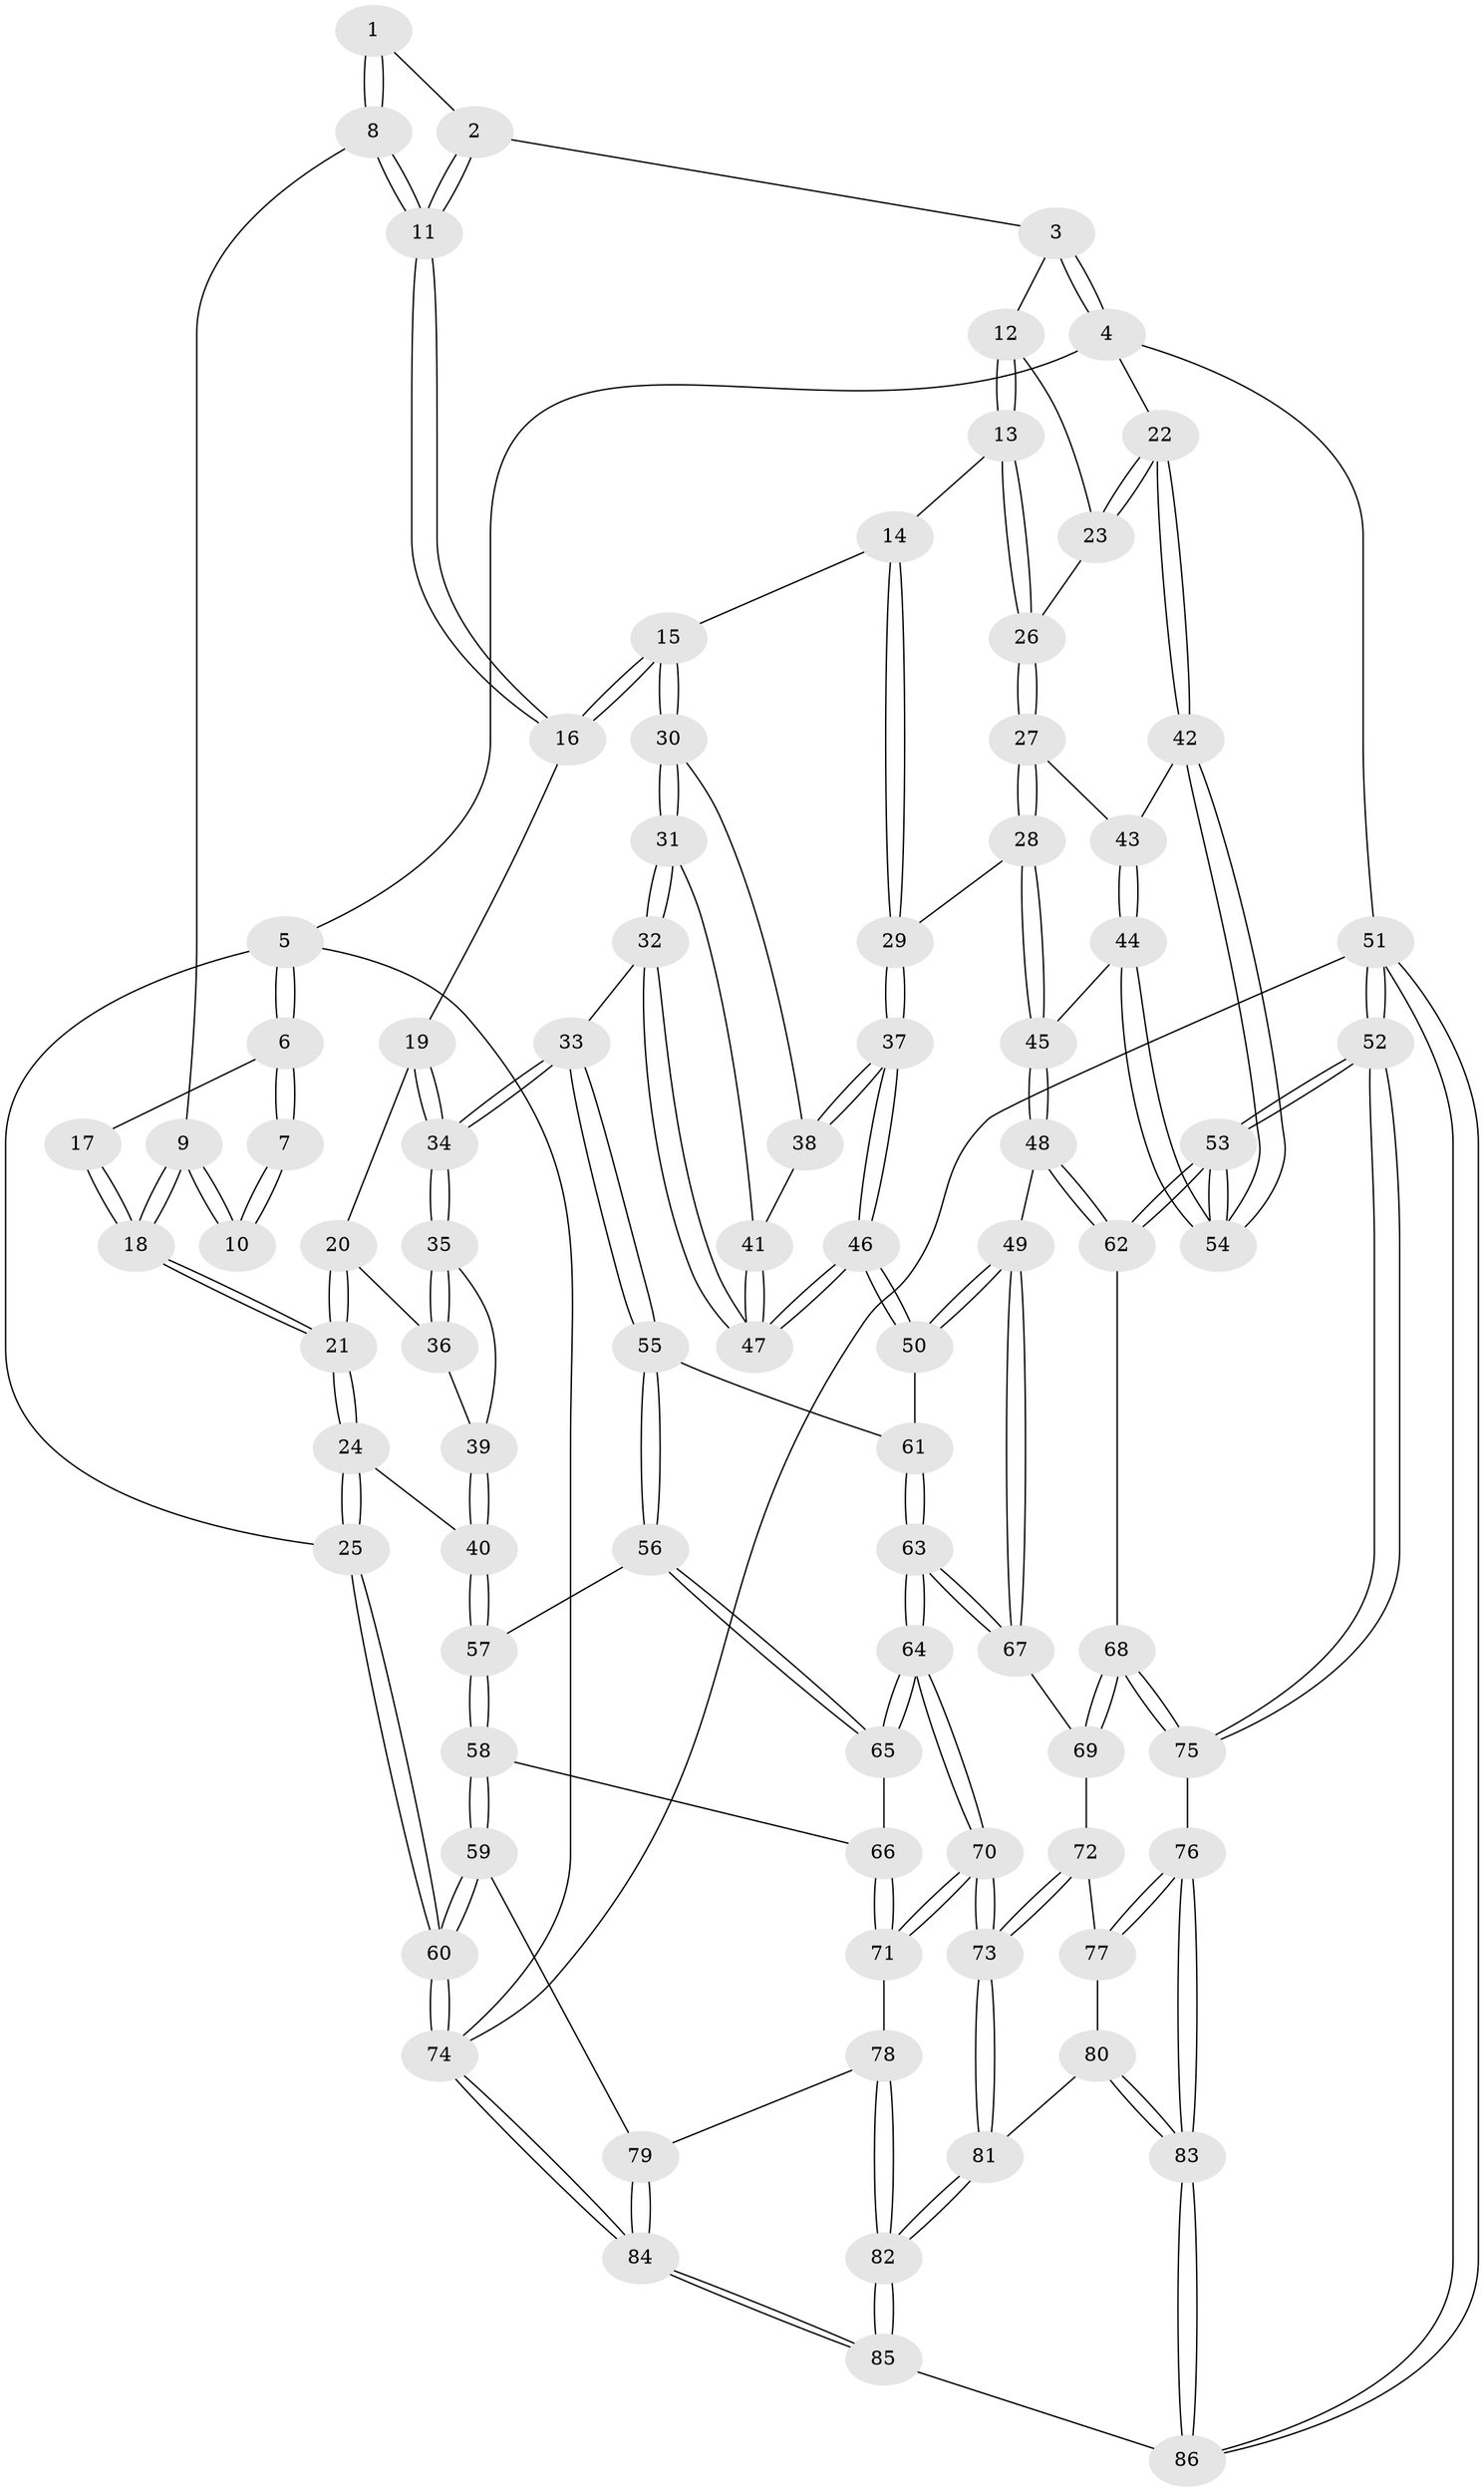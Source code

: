 // coarse degree distribution, {3: 0.2647058823529412, 4: 0.2647058823529412, 5: 0.14705882352941177, 1: 0.029411764705882353, 7: 0.029411764705882353, 2: 0.058823529411764705, 6: 0.14705882352941177, 8: 0.029411764705882353, 10: 0.029411764705882353}
// Generated by graph-tools (version 1.1) at 2025/06/03/04/25 22:06:28]
// undirected, 86 vertices, 212 edges
graph export_dot {
graph [start="1"]
  node [color=gray90,style=filled];
  1 [pos="+0.15205861546105215+0"];
  2 [pos="+0.509983813722903+0"];
  3 [pos="+0.8779136528470384+0"];
  4 [pos="+1+0"];
  5 [pos="+0+0"];
  6 [pos="+0+0"];
  7 [pos="+0.14737109068773144+0"];
  8 [pos="+0.3176661375563722+0.10477893924792937"];
  9 [pos="+0.2596846894751682+0.11985998333317086"];
  10 [pos="+0.24360230916611209+0.1023745037112626"];
  11 [pos="+0.46672723532184524+0.11843260228882269"];
  12 [pos="+0.736854894292203+0.09979891899328802"];
  13 [pos="+0.6428619499502053+0.2119196162264297"];
  14 [pos="+0.5985781765205275+0.2216631833330424"];
  15 [pos="+0.5557962806618664+0.22667882812938714"];
  16 [pos="+0.49269235374731696+0.19219192678997252"];
  17 [pos="+0.1289825918344115+0.0637166973441867"];
  18 [pos="+0.15417136574498+0.2936210781715829"];
  19 [pos="+0.4756130236886534+0.20698671052231787"];
  20 [pos="+0.3613463348809727+0.2794296118282223"];
  21 [pos="+0.1516057811102651+0.3020966400523088"];
  22 [pos="+1+0"];
  23 [pos="+0.8761940088879028+0.2362680109866474"];
  24 [pos="+0.12127459752205397+0.32944273914084565"];
  25 [pos="+0+0.2772855384370818"];
  26 [pos="+0.8325037780415556+0.31535559889119474"];
  27 [pos="+0.8394582451083025+0.34993530487258306"];
  28 [pos="+0.8172595718846822+0.3732308281879824"];
  29 [pos="+0.7422941827564205+0.43175485829419386"];
  30 [pos="+0.562520087653019+0.2883814890999451"];
  31 [pos="+0.5020179677180345+0.4462615688487747"];
  32 [pos="+0.4674027710726968+0.48319442245378325"];
  33 [pos="+0.4291100659408511+0.4975355373928302"];
  34 [pos="+0.4229096819242421+0.4844911088909514"];
  35 [pos="+0.4047376247093273+0.46201854675026444"];
  36 [pos="+0.36933639822361136+0.3760881549273219"];
  37 [pos="+0.7399277783989641+0.4343100731104418"];
  38 [pos="+0.6120516884251228+0.3740840595736828"];
  39 [pos="+0.27962591011239496+0.4152866272189882"];
  40 [pos="+0.1554164699810223+0.4049980956975158"];
  41 [pos="+0.6021174679229333+0.44938351570770163"];
  42 [pos="+1+0.3493194731914799"];
  43 [pos="+0.8499156336422253+0.3557914692393959"];
  44 [pos="+0.9656499272241232+0.5431382555839619"];
  45 [pos="+0.852637596394885+0.5958753350054549"];
  46 [pos="+0.6884030739903397+0.5790283980190567"];
  47 [pos="+0.671832270247413+0.5650864994730771"];
  48 [pos="+0.8105915694964738+0.6247379007332514"];
  49 [pos="+0.7029323658568496+0.6221459863698545"];
  50 [pos="+0.6962100105139256+0.6137184185333042"];
  51 [pos="+1+1"];
  52 [pos="+1+1"];
  53 [pos="+1+0.7262111478920852"];
  54 [pos="+1+0.5732918368359856"];
  55 [pos="+0.40737849053738323+0.5442141196857154"];
  56 [pos="+0.32820496781085007+0.5934677786508004"];
  57 [pos="+0.16247540322855875+0.4400715741331066"];
  58 [pos="+0.03296991867386715+0.7116912924424058"];
  59 [pos="+0+0.7285976362395914"];
  60 [pos="+0+0.7336497390474673"];
  61 [pos="+0.518432877201208+0.6351721876470792"];
  62 [pos="+0.9302746195987948+0.7859857985330695"];
  63 [pos="+0.45864328633288587+0.7925584707742042"];
  64 [pos="+0.44103923804512224+0.8178443391496051"];
  65 [pos="+0.30096672863155166+0.6864807022185881"];
  66 [pos="+0.22830308145883355+0.7165226014789091"];
  67 [pos="+0.6950323766639938+0.6637845982047546"];
  68 [pos="+0.8889663674138222+0.8349730221610262"];
  69 [pos="+0.6964539845074272+0.7307932299041517"];
  70 [pos="+0.44559986763756704+0.8364053998203008"];
  71 [pos="+0.2387856645792699+0.863471046504614"];
  72 [pos="+0.6868105376865402+0.766657068526061"];
  73 [pos="+0.45811686906509735+0.8662663736626228"];
  74 [pos="+0+1"];
  75 [pos="+0.8620405830397591+0.8995795002865326"];
  76 [pos="+0.8336697985718136+0.9348034774862087"];
  77 [pos="+0.7010892722323242+0.8351801538065341"];
  78 [pos="+0.23313948767341017+0.8791285568770341"];
  79 [pos="+0.14225021187773224+0.9348331173312916"];
  80 [pos="+0.6437736036585507+0.9035416344107073"];
  81 [pos="+0.46471709889445634+0.9315149031731487"];
  82 [pos="+0.4361054481298327+1"];
  83 [pos="+0.8020078913924205+1"];
  84 [pos="+0.14381146746185988+1"];
  85 [pos="+0.42838757913360054+1"];
  86 [pos="+0.8033994416427296+1"];
  1 -- 2;
  1 -- 8;
  1 -- 8;
  2 -- 3;
  2 -- 11;
  2 -- 11;
  3 -- 4;
  3 -- 4;
  3 -- 12;
  4 -- 5;
  4 -- 22;
  4 -- 51;
  5 -- 6;
  5 -- 6;
  5 -- 25;
  5 -- 74;
  6 -- 7;
  6 -- 7;
  6 -- 17;
  7 -- 10;
  7 -- 10;
  8 -- 9;
  8 -- 11;
  8 -- 11;
  9 -- 10;
  9 -- 10;
  9 -- 18;
  9 -- 18;
  11 -- 16;
  11 -- 16;
  12 -- 13;
  12 -- 13;
  12 -- 23;
  13 -- 14;
  13 -- 26;
  13 -- 26;
  14 -- 15;
  14 -- 29;
  14 -- 29;
  15 -- 16;
  15 -- 16;
  15 -- 30;
  15 -- 30;
  16 -- 19;
  17 -- 18;
  17 -- 18;
  18 -- 21;
  18 -- 21;
  19 -- 20;
  19 -- 34;
  19 -- 34;
  20 -- 21;
  20 -- 21;
  20 -- 36;
  21 -- 24;
  21 -- 24;
  22 -- 23;
  22 -- 23;
  22 -- 42;
  22 -- 42;
  23 -- 26;
  24 -- 25;
  24 -- 25;
  24 -- 40;
  25 -- 60;
  25 -- 60;
  26 -- 27;
  26 -- 27;
  27 -- 28;
  27 -- 28;
  27 -- 43;
  28 -- 29;
  28 -- 45;
  28 -- 45;
  29 -- 37;
  29 -- 37;
  30 -- 31;
  30 -- 31;
  30 -- 38;
  31 -- 32;
  31 -- 32;
  31 -- 41;
  32 -- 33;
  32 -- 47;
  32 -- 47;
  33 -- 34;
  33 -- 34;
  33 -- 55;
  33 -- 55;
  34 -- 35;
  34 -- 35;
  35 -- 36;
  35 -- 36;
  35 -- 39;
  36 -- 39;
  37 -- 38;
  37 -- 38;
  37 -- 46;
  37 -- 46;
  38 -- 41;
  39 -- 40;
  39 -- 40;
  40 -- 57;
  40 -- 57;
  41 -- 47;
  41 -- 47;
  42 -- 43;
  42 -- 54;
  42 -- 54;
  43 -- 44;
  43 -- 44;
  44 -- 45;
  44 -- 54;
  44 -- 54;
  45 -- 48;
  45 -- 48;
  46 -- 47;
  46 -- 47;
  46 -- 50;
  46 -- 50;
  48 -- 49;
  48 -- 62;
  48 -- 62;
  49 -- 50;
  49 -- 50;
  49 -- 67;
  49 -- 67;
  50 -- 61;
  51 -- 52;
  51 -- 52;
  51 -- 86;
  51 -- 86;
  51 -- 74;
  52 -- 53;
  52 -- 53;
  52 -- 75;
  52 -- 75;
  53 -- 54;
  53 -- 54;
  53 -- 62;
  53 -- 62;
  55 -- 56;
  55 -- 56;
  55 -- 61;
  56 -- 57;
  56 -- 65;
  56 -- 65;
  57 -- 58;
  57 -- 58;
  58 -- 59;
  58 -- 59;
  58 -- 66;
  59 -- 60;
  59 -- 60;
  59 -- 79;
  60 -- 74;
  60 -- 74;
  61 -- 63;
  61 -- 63;
  62 -- 68;
  63 -- 64;
  63 -- 64;
  63 -- 67;
  63 -- 67;
  64 -- 65;
  64 -- 65;
  64 -- 70;
  64 -- 70;
  65 -- 66;
  66 -- 71;
  66 -- 71;
  67 -- 69;
  68 -- 69;
  68 -- 69;
  68 -- 75;
  68 -- 75;
  69 -- 72;
  70 -- 71;
  70 -- 71;
  70 -- 73;
  70 -- 73;
  71 -- 78;
  72 -- 73;
  72 -- 73;
  72 -- 77;
  73 -- 81;
  73 -- 81;
  74 -- 84;
  74 -- 84;
  75 -- 76;
  76 -- 77;
  76 -- 77;
  76 -- 83;
  76 -- 83;
  77 -- 80;
  78 -- 79;
  78 -- 82;
  78 -- 82;
  79 -- 84;
  79 -- 84;
  80 -- 81;
  80 -- 83;
  80 -- 83;
  81 -- 82;
  81 -- 82;
  82 -- 85;
  82 -- 85;
  83 -- 86;
  83 -- 86;
  84 -- 85;
  84 -- 85;
  85 -- 86;
}

